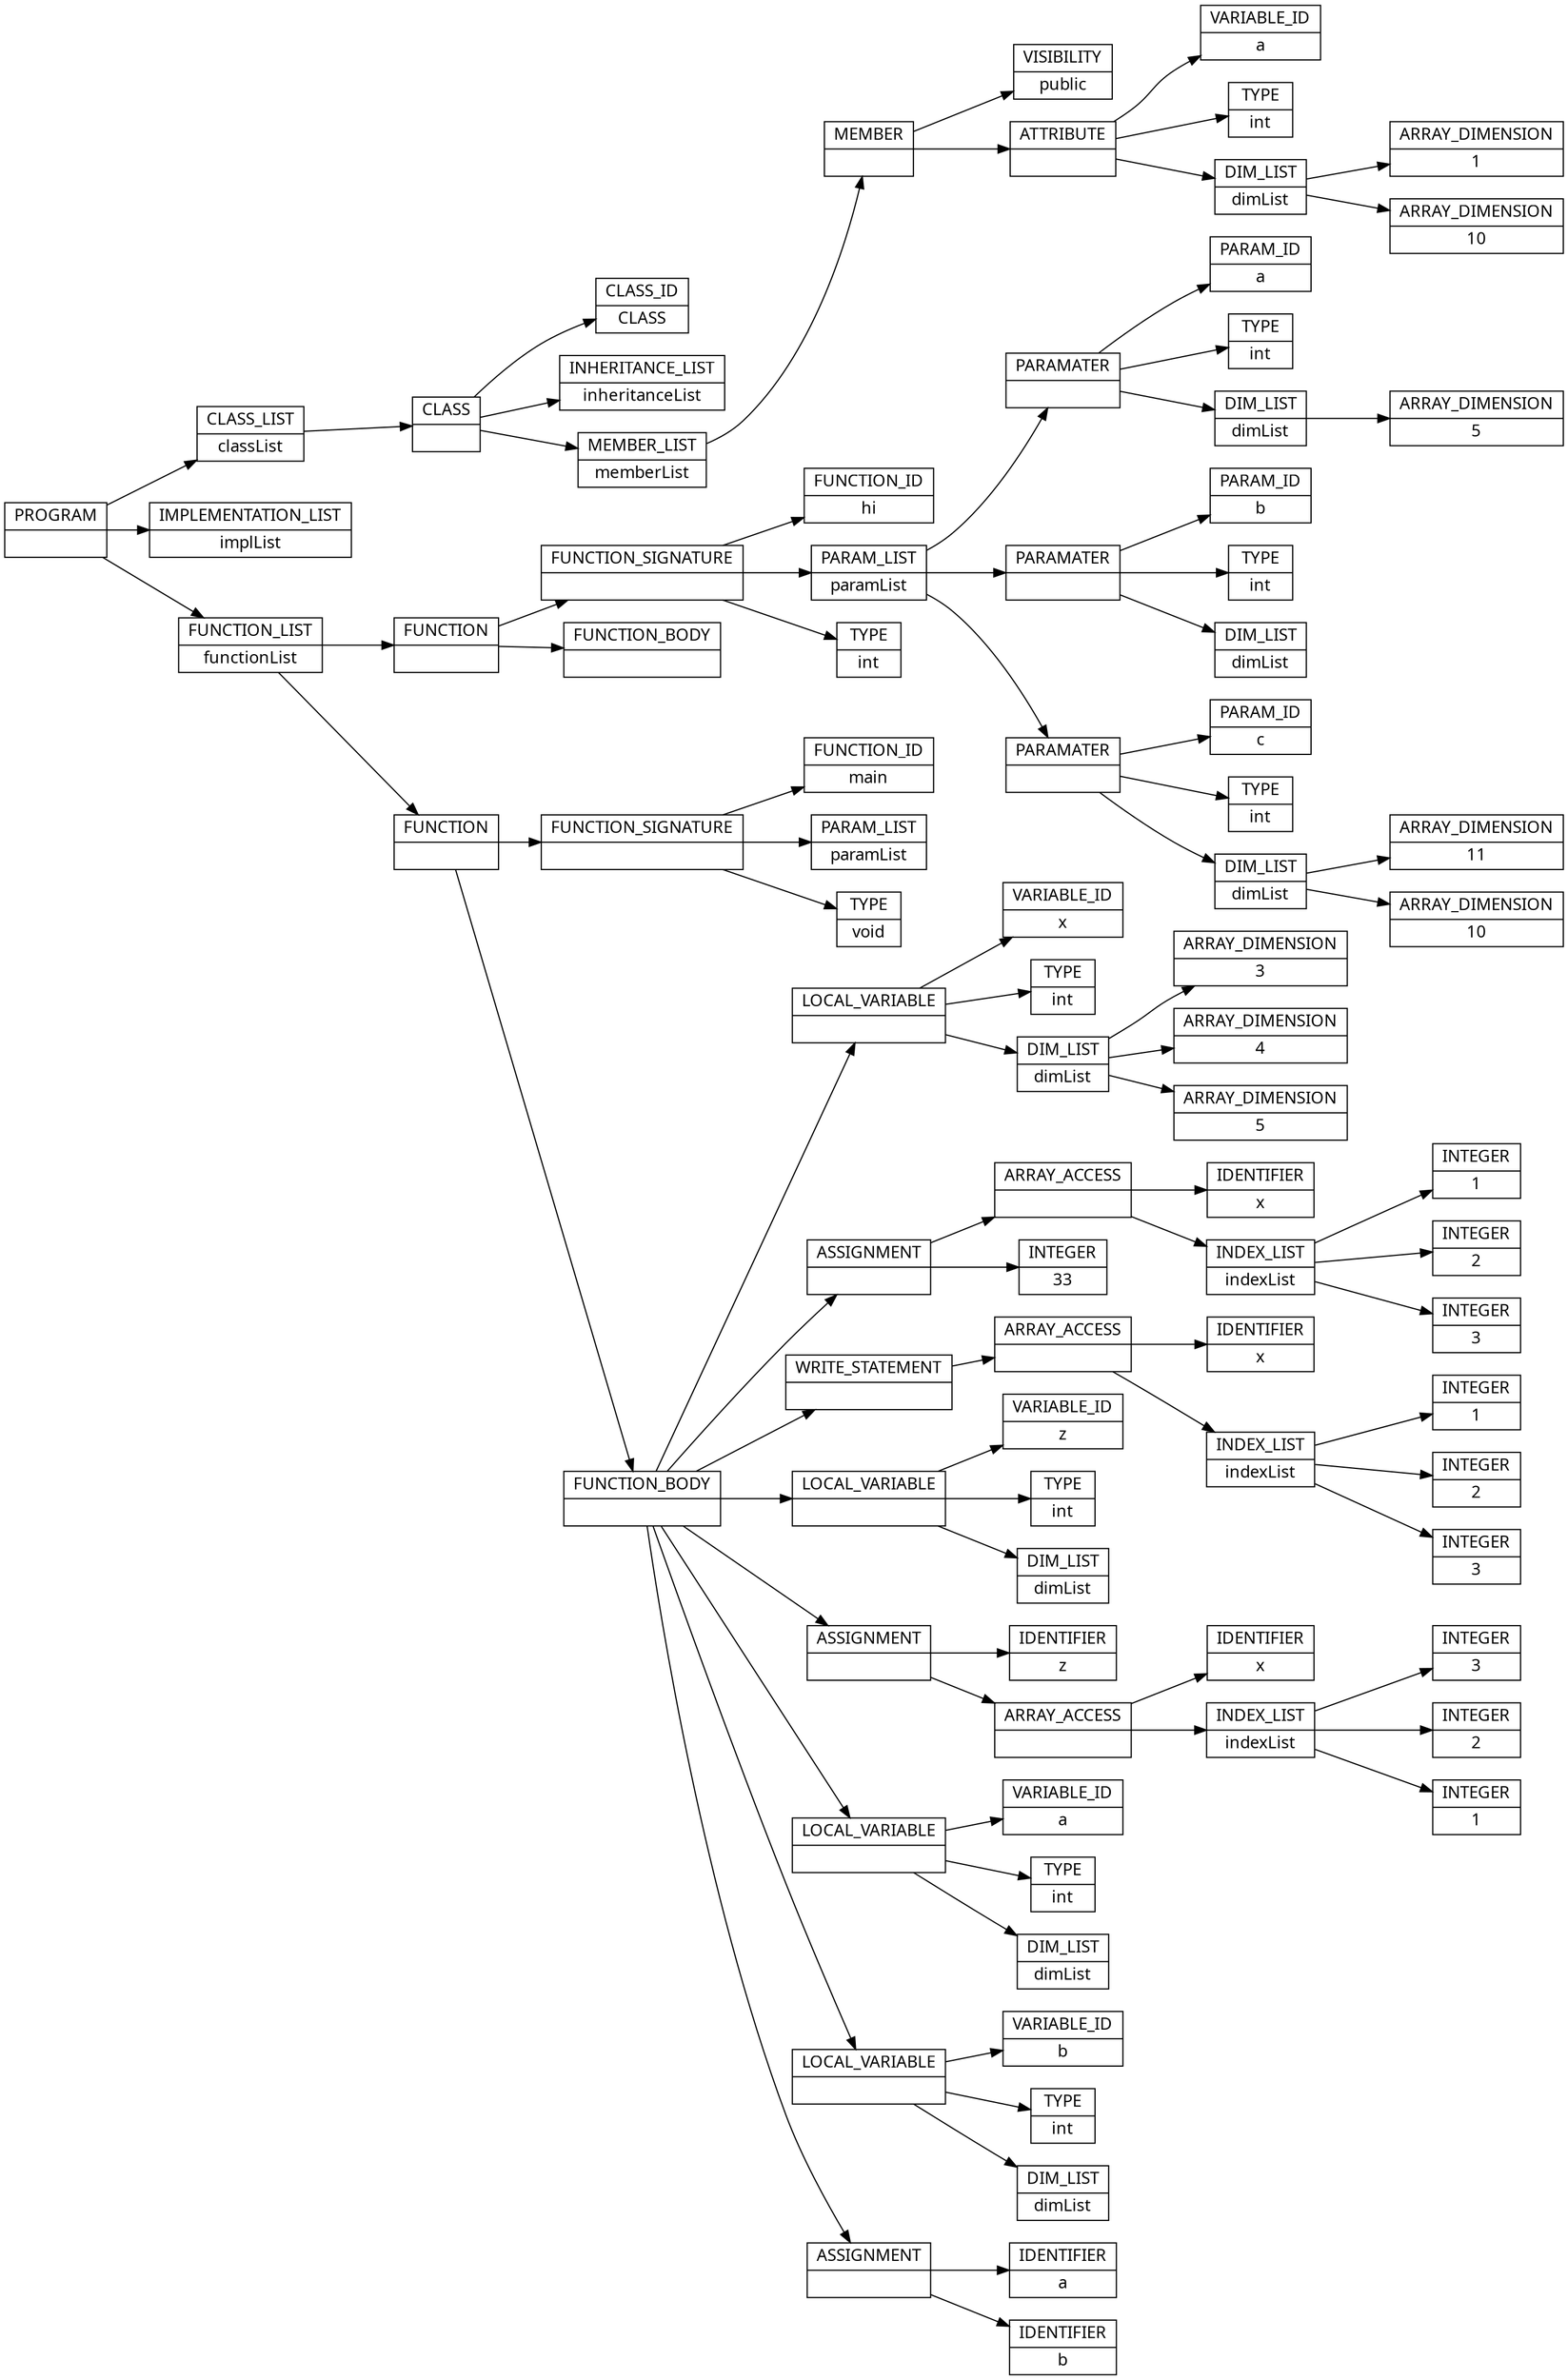 digraph AST {
  node [shape=record];
    node [fontname=Sans];charset="UTF-8" splines=true splines=spline rankdir =LR
  node3 [label="PROGRAM |  "];
  node0 [label="CLASS_LIST | classList "];
  node16 [label="CLASS |  "];
  node4 [label="CLASS_ID | CLASS "];
  node5 [label="INHERITANCE_LIST | inheritanceList "];
  node6 [label="MEMBER_LIST | memberList "];
  node15 [label="MEMBER |  "];
  node7 [label="VISIBILITY | public "];
  node14 [label="ATTRIBUTE |  "];
  node8 [label="VARIABLE_ID | a "];
  node9 [label="TYPE | int "];
  node12 [label="DIM_LIST | dimList "];
  node11 [label="ARRAY_DIMENSION | 1 "];
  node10 [label="ARRAY_DIMENSION | 10 "];
  node1 [label="IMPLEMENTATION_LIST | implList "];
  node2 [label="FUNCTION_LIST | functionList "];
  node40 [label="FUNCTION |  "];
  node38 [label="FUNCTION_SIGNATURE |  "];
  node17 [label="FUNCTION_ID | hi "];
  node18 [label="PARAM_LIST | paramList "];
  node24 [label="PARAMATER |  "];
  node19 [label="PARAM_ID | a "];
  node20 [label="TYPE | int "];
  node22 [label="DIM_LIST | dimList "];
  node21 [label="ARRAY_DIMENSION | 5 "];
  node29 [label="PARAMATER |  "];
  node25 [label="PARAM_ID | b "];
  node26 [label="TYPE | int "];
  node27 [label="DIM_LIST | dimList "];
  node36 [label="PARAMATER |  "];
  node30 [label="PARAM_ID | c "];
  node31 [label="TYPE | int "];
  node34 [label="DIM_LIST | dimList "];
  node33 [label="ARRAY_DIMENSION | 11 "];
  node32 [label="ARRAY_DIMENSION | 10 "];
  node37 [label="TYPE | int "];
  node39 [label="FUNCTION_BODY |  "];
  node98 [label="FUNCTION |  "];
  node44 [label="FUNCTION_SIGNATURE |  "];
  node41 [label="FUNCTION_ID | main "];
  node42 [label="PARAM_LIST | paramList "];
  node43 [label="TYPE | void "];
  node45 [label="FUNCTION_BODY |  "];
  node53 [label="LOCAL_VARIABLE |  "];
  node46 [label="VARIABLE_ID | x "];
  node47 [label="TYPE | int "];
  node51 [label="DIM_LIST | dimList "];
  node50 [label="ARRAY_DIMENSION | 3 "];
  node49 [label="ARRAY_DIMENSION | 4 "];
  node48 [label="ARRAY_DIMENSION | 5 "];
  node62 [label="ASSIGNMENT |  "];
  node59 [label="ARRAY_ACCESS |  "];
  node54 [label="IDENTIFIER | x "];
  node56 [label="INDEX_LIST | indexList "];
  node55 [label="INTEGER | 1 "];
  node57 [label="INTEGER | 2 "];
  node58 [label="INTEGER | 3 "];
  node61 [label="INTEGER | 33 "];
  node69 [label="WRITE_STATEMENT |  "];
  node68 [label="ARRAY_ACCESS |  "];
  node63 [label="IDENTIFIER | x "];
  node65 [label="INDEX_LIST | indexList "];
  node64 [label="INTEGER | 1 "];
  node66 [label="INTEGER | 2 "];
  node67 [label="INTEGER | 3 "];
  node74 [label="LOCAL_VARIABLE |  "];
  node70 [label="VARIABLE_ID | z "];
  node71 [label="TYPE | int "];
  node72 [label="DIM_LIST | dimList "];
  node83 [label="ASSIGNMENT |  "];
  node75 [label="IDENTIFIER | z "];
  node82 [label="ARRAY_ACCESS |  "];
  node77 [label="IDENTIFIER | x "];
  node79 [label="INDEX_LIST | indexList "];
  node78 [label="INTEGER | 3 "];
  node80 [label="INTEGER | 2 "];
  node81 [label="INTEGER | 1 "];
  node88 [label="LOCAL_VARIABLE |  "];
  node84 [label="VARIABLE_ID | a "];
  node85 [label="TYPE | int "];
  node86 [label="DIM_LIST | dimList "];
  node93 [label="LOCAL_VARIABLE |  "];
  node89 [label="VARIABLE_ID | b "];
  node90 [label="TYPE | int "];
  node91 [label="DIM_LIST | dimList "];
  node97 [label="ASSIGNMENT |  "];
  node94 [label="IDENTIFIER | a "];
  node96 [label="IDENTIFIER | b "];
  node3 -> node0;
  node0 -> node16;
  node16 -> node4;
  node16 -> node5;
  node16 -> node6;
  node6 -> node15;
  node15 -> node7;
  node15 -> node14;
  node14 -> node8;
  node14 -> node9;
  node14 -> node12;
  node12 -> node11;
  node12 -> node10;
  node3 -> node1;
  node3 -> node2;
  node2 -> node40;
  node40 -> node38;
  node38 -> node17;
  node38 -> node18;
  node18 -> node24;
  node24 -> node19;
  node24 -> node20;
  node24 -> node22;
  node22 -> node21;
  node18 -> node29;
  node29 -> node25;
  node29 -> node26;
  node29 -> node27;
  node18 -> node36;
  node36 -> node30;
  node36 -> node31;
  node36 -> node34;
  node34 -> node33;
  node34 -> node32;
  node38 -> node37;
  node40 -> node39;
  node2 -> node98;
  node98 -> node44;
  node44 -> node41;
  node44 -> node42;
  node44 -> node43;
  node98 -> node45;
  node45 -> node53;
  node53 -> node46;
  node53 -> node47;
  node53 -> node51;
  node51 -> node50;
  node51 -> node49;
  node51 -> node48;
  node45 -> node62;
  node62 -> node59;
  node59 -> node54;
  node59 -> node56;
  node56 -> node55;
  node56 -> node57;
  node56 -> node58;
  node62 -> node61;
  node45 -> node69;
  node69 -> node68;
  node68 -> node63;
  node68 -> node65;
  node65 -> node64;
  node65 -> node66;
  node65 -> node67;
  node45 -> node74;
  node74 -> node70;
  node74 -> node71;
  node74 -> node72;
  node45 -> node83;
  node83 -> node75;
  node83 -> node82;
  node82 -> node77;
  node82 -> node79;
  node79 -> node78;
  node79 -> node80;
  node79 -> node81;
  node45 -> node88;
  node88 -> node84;
  node88 -> node85;
  node88 -> node86;
  node45 -> node93;
  node93 -> node89;
  node93 -> node90;
  node93 -> node91;
  node45 -> node97;
  node97 -> node94;
  node97 -> node96;
}
